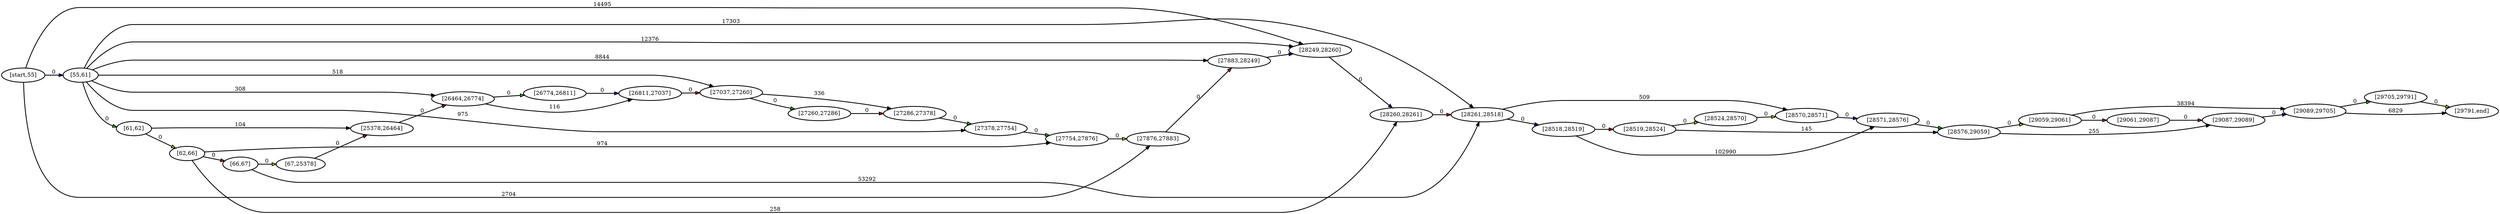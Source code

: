 digraph N {
	overlap="false"
	rankdir="LR"
	0 [label="[start,55]", style="bold"];
	1 [label="[55,61]", style="bold"];
	2 [label="[61,62]", style="bold"];
	3 [label="[62,66]", style="bold"];
	4 [label="[66,67]", style="bold"];
	5 [label="[67,25378]", style="bold"];
	6 [label="[25378,26464]", style="bold"];
	7 [label="[26464,26774]", style="bold"];
	8 [label="[26774,26811]", style="bold"];
	9 [label="[26811,27037]", style="bold"];
	10 [label="[27037,27260]", style="bold"];
	11 [label="[27260,27286]", style="bold"];
	12 [label="[27286,27378]", style="bold"];
	13 [label="[27378,27754]", style="bold"];
	14 [label="[27754,27876]", style="bold"];
	15 [label="[27876,27883]", style="bold"];
	16 [label="[27883,28249]", style="bold"];
	17 [label="[28249,28260]", style="bold"];
	18 [label="[28260,28261]", style="bold"];
	19 [label="[28261,28518]", style="bold"];
	20 [label="[28518,28519]", style="bold"];
	21 [label="[28519,28524]", style="bold"];
	22 [label="[28524,28570]", style="bold"];
	23 [label="[28570,28571]", style="bold"];
	24 [label="[28571,28576]", style="bold"];
	25 [label="[28576,29059]", style="bold"];
	26 [label="[29059,29061]", style="bold"];
	27 [label="[29061,29087]", style="bold"];
	28 [label="[29087,29089]", style="bold"];
	29 [label="[29089,29705]", style="bold"];
	30 [label="[29705,29791]", style="bold"];
	31 [label="[29791,end]", style="bold"];
	0 -> 15 [label="2704", fillcolor=black, style="bold"];
	0 -> 17 [label="14495", fillcolor=black, style="bold"];
	1 -> 7 [label="308", fillcolor=black, style="bold"];
	1 -> 10 [label="518", fillcolor=black, style="bold"];
	1 -> 13 [label="975", fillcolor=black, style="bold"];
	1 -> 16 [label="8844", fillcolor=black, style="bold"];
	1 -> 17 [label="12376", fillcolor=black, style="bold"];
	1 -> 19 [label="17303", fillcolor=black, style="bold"];
	2 -> 6 [label="104", fillcolor=black, style="bold"];
	3 -> 14 [label="974", fillcolor=black, style="bold"];
	3 -> 18 [label="258", fillcolor=black, style="bold"];
	4 -> 19 [label="53292", fillcolor=black, style="bold"];
	7 -> 9 [label="116", fillcolor=black, style="bold"];
	10 -> 12 [label="336", fillcolor=black, style="bold"];
	19 -> 23 [label="509", fillcolor=black, style="bold"];
	20 -> 24 [label="102990", fillcolor=black, style="bold"];
	21 -> 25 [label="145", fillcolor=black, style="bold"];
	25 -> 28 [label="255", fillcolor=black, style="bold"];
	26 -> 29 [label="38394", fillcolor=black, style="bold"];
	29 -> 31 [label="6829", fillcolor=black, style="bold"];
	3 -> 4 [label="0", fillcolor=red, style="bold"];
	4 -> 5 [label="0", fillcolor=yellow, style="bold"];
	25 -> 26 [label="0", fillcolor=yellow, style="bold"];
	26 -> 27 [label="0", fillcolor=red, style="bold"];
	29 -> 30 [label="0", fillcolor=green, style="bold"];
	30 -> 31 [label="0", fillcolor=yellow, style="bold"];
	7 -> 8 [label="0", fillcolor=green, style="bold"];
	11 -> 12 [label="0", fillcolor=red, style="bold"];
	16 -> 17 [label="0", fillcolor=blue, style="bold"];
	22 -> 23 [label="0", fillcolor=yellow, style="bold"];
	23 -> 24 [label="0", fillcolor=blue, style="bold"];
	9 -> 10 [label="0", fillcolor=red, style="bold"];
	27 -> 28 [label="0", fillcolor=red, style="bold"];
	6 -> 7 [label="0", fillcolor=red, style="bold"];
	24 -> 25 [label="0", fillcolor=green, style="bold"];
	5 -> 6 [label="0", fillcolor=red, style="bold"];
	28 -> 29 [label="0", fillcolor=blue, style="bold"];
	14 -> 15 [label="0", fillcolor=yellow, style="bold"];
	18 -> 19 [label="0", fillcolor=red, style="bold"];
	17 -> 18 [label="0", fillcolor=blue, style="bold"];
	19 -> 20 [label="0", fillcolor=blue, style="bold"];
	20 -> 21 [label="0", fillcolor=red, style="bold"];
	13 -> 14 [label="0", fillcolor=green, style="bold"];
	15 -> 16 [label="0", fillcolor=red, style="bold"];
	21 -> 22 [label="0", fillcolor=yellow, style="bold"];
	12 -> 13 [label="0", fillcolor=green, style="bold"];
	0 -> 1 [label="0", fillcolor=blue, style="bold"];
	8 -> 9 [label="0", fillcolor=blue, style="bold"];
	10 -> 11 [label="0", fillcolor=green, style="bold"];
	1 -> 2 [label="0", fillcolor=green, style="bold"];
	2 -> 3 [label="0", fillcolor=yellow, style="bold"];
}
